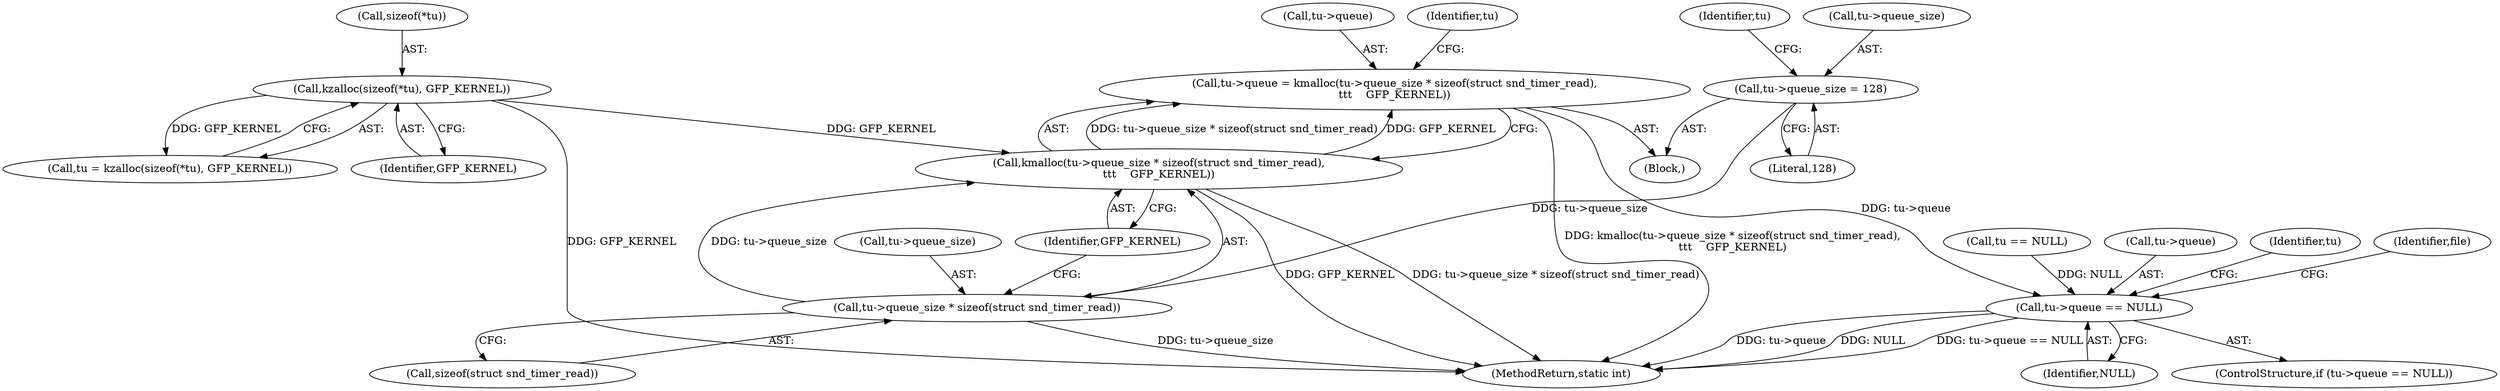 digraph "0_linux_af368027a49a751d6ff4ee9e3f9961f35bb4fede_0@API" {
"1000156" [label="(Call,tu->queue = kmalloc(tu->queue_size * sizeof(struct snd_timer_read),\n\t\t\t    GFP_KERNEL))"];
"1000160" [label="(Call,kmalloc(tu->queue_size * sizeof(struct snd_timer_read),\n\t\t\t    GFP_KERNEL))"];
"1000161" [label="(Call,tu->queue_size * sizeof(struct snd_timer_read))"];
"1000151" [label="(Call,tu->queue_size = 128)"];
"1000119" [label="(Call,kzalloc(sizeof(*tu), GFP_KERNEL))"];
"1000169" [label="(Call,tu->queue == NULL)"];
"1000120" [label="(Call,sizeof(*tu))"];
"1000171" [label="(Identifier,tu)"];
"1000176" [label="(Identifier,tu)"];
"1000151" [label="(Call,tu->queue_size = 128)"];
"1000160" [label="(Call,kmalloc(tu->queue_size * sizeof(struct snd_timer_read),\n\t\t\t    GFP_KERNEL))"];
"1000162" [label="(Call,tu->queue_size)"];
"1000167" [label="(Identifier,GFP_KERNEL)"];
"1000156" [label="(Call,tu->queue = kmalloc(tu->queue_size * sizeof(struct snd_timer_read),\n\t\t\t    GFP_KERNEL))"];
"1000165" [label="(Call,sizeof(struct snd_timer_read))"];
"1000152" [label="(Call,tu->queue_size)"];
"1000119" [label="(Call,kzalloc(sizeof(*tu), GFP_KERNEL))"];
"1000157" [label="(Call,tu->queue)"];
"1000182" [label="(Identifier,file)"];
"1000125" [label="(Call,tu == NULL)"];
"1000170" [label="(Call,tu->queue)"];
"1000161" [label="(Call,tu->queue_size * sizeof(struct snd_timer_read))"];
"1000187" [label="(MethodReturn,static int)"];
"1000123" [label="(Identifier,GFP_KERNEL)"];
"1000173" [label="(Identifier,NULL)"];
"1000155" [label="(Literal,128)"];
"1000158" [label="(Identifier,tu)"];
"1000169" [label="(Call,tu->queue == NULL)"];
"1000103" [label="(Block,)"];
"1000117" [label="(Call,tu = kzalloc(sizeof(*tu), GFP_KERNEL))"];
"1000168" [label="(ControlStructure,if (tu->queue == NULL))"];
"1000156" -> "1000103"  [label="AST: "];
"1000156" -> "1000160"  [label="CFG: "];
"1000157" -> "1000156"  [label="AST: "];
"1000160" -> "1000156"  [label="AST: "];
"1000171" -> "1000156"  [label="CFG: "];
"1000156" -> "1000187"  [label="DDG: kmalloc(tu->queue_size * sizeof(struct snd_timer_read),\n\t\t\t    GFP_KERNEL)"];
"1000160" -> "1000156"  [label="DDG: tu->queue_size * sizeof(struct snd_timer_read)"];
"1000160" -> "1000156"  [label="DDG: GFP_KERNEL"];
"1000156" -> "1000169"  [label="DDG: tu->queue"];
"1000160" -> "1000167"  [label="CFG: "];
"1000161" -> "1000160"  [label="AST: "];
"1000167" -> "1000160"  [label="AST: "];
"1000160" -> "1000187"  [label="DDG: GFP_KERNEL"];
"1000160" -> "1000187"  [label="DDG: tu->queue_size * sizeof(struct snd_timer_read)"];
"1000161" -> "1000160"  [label="DDG: tu->queue_size"];
"1000119" -> "1000160"  [label="DDG: GFP_KERNEL"];
"1000161" -> "1000165"  [label="CFG: "];
"1000162" -> "1000161"  [label="AST: "];
"1000165" -> "1000161"  [label="AST: "];
"1000167" -> "1000161"  [label="CFG: "];
"1000161" -> "1000187"  [label="DDG: tu->queue_size"];
"1000151" -> "1000161"  [label="DDG: tu->queue_size"];
"1000151" -> "1000103"  [label="AST: "];
"1000151" -> "1000155"  [label="CFG: "];
"1000152" -> "1000151"  [label="AST: "];
"1000155" -> "1000151"  [label="AST: "];
"1000158" -> "1000151"  [label="CFG: "];
"1000119" -> "1000117"  [label="AST: "];
"1000119" -> "1000123"  [label="CFG: "];
"1000120" -> "1000119"  [label="AST: "];
"1000123" -> "1000119"  [label="AST: "];
"1000117" -> "1000119"  [label="CFG: "];
"1000119" -> "1000187"  [label="DDG: GFP_KERNEL"];
"1000119" -> "1000117"  [label="DDG: GFP_KERNEL"];
"1000169" -> "1000168"  [label="AST: "];
"1000169" -> "1000173"  [label="CFG: "];
"1000170" -> "1000169"  [label="AST: "];
"1000173" -> "1000169"  [label="AST: "];
"1000176" -> "1000169"  [label="CFG: "];
"1000182" -> "1000169"  [label="CFG: "];
"1000169" -> "1000187"  [label="DDG: tu->queue == NULL"];
"1000169" -> "1000187"  [label="DDG: tu->queue"];
"1000169" -> "1000187"  [label="DDG: NULL"];
"1000125" -> "1000169"  [label="DDG: NULL"];
}
